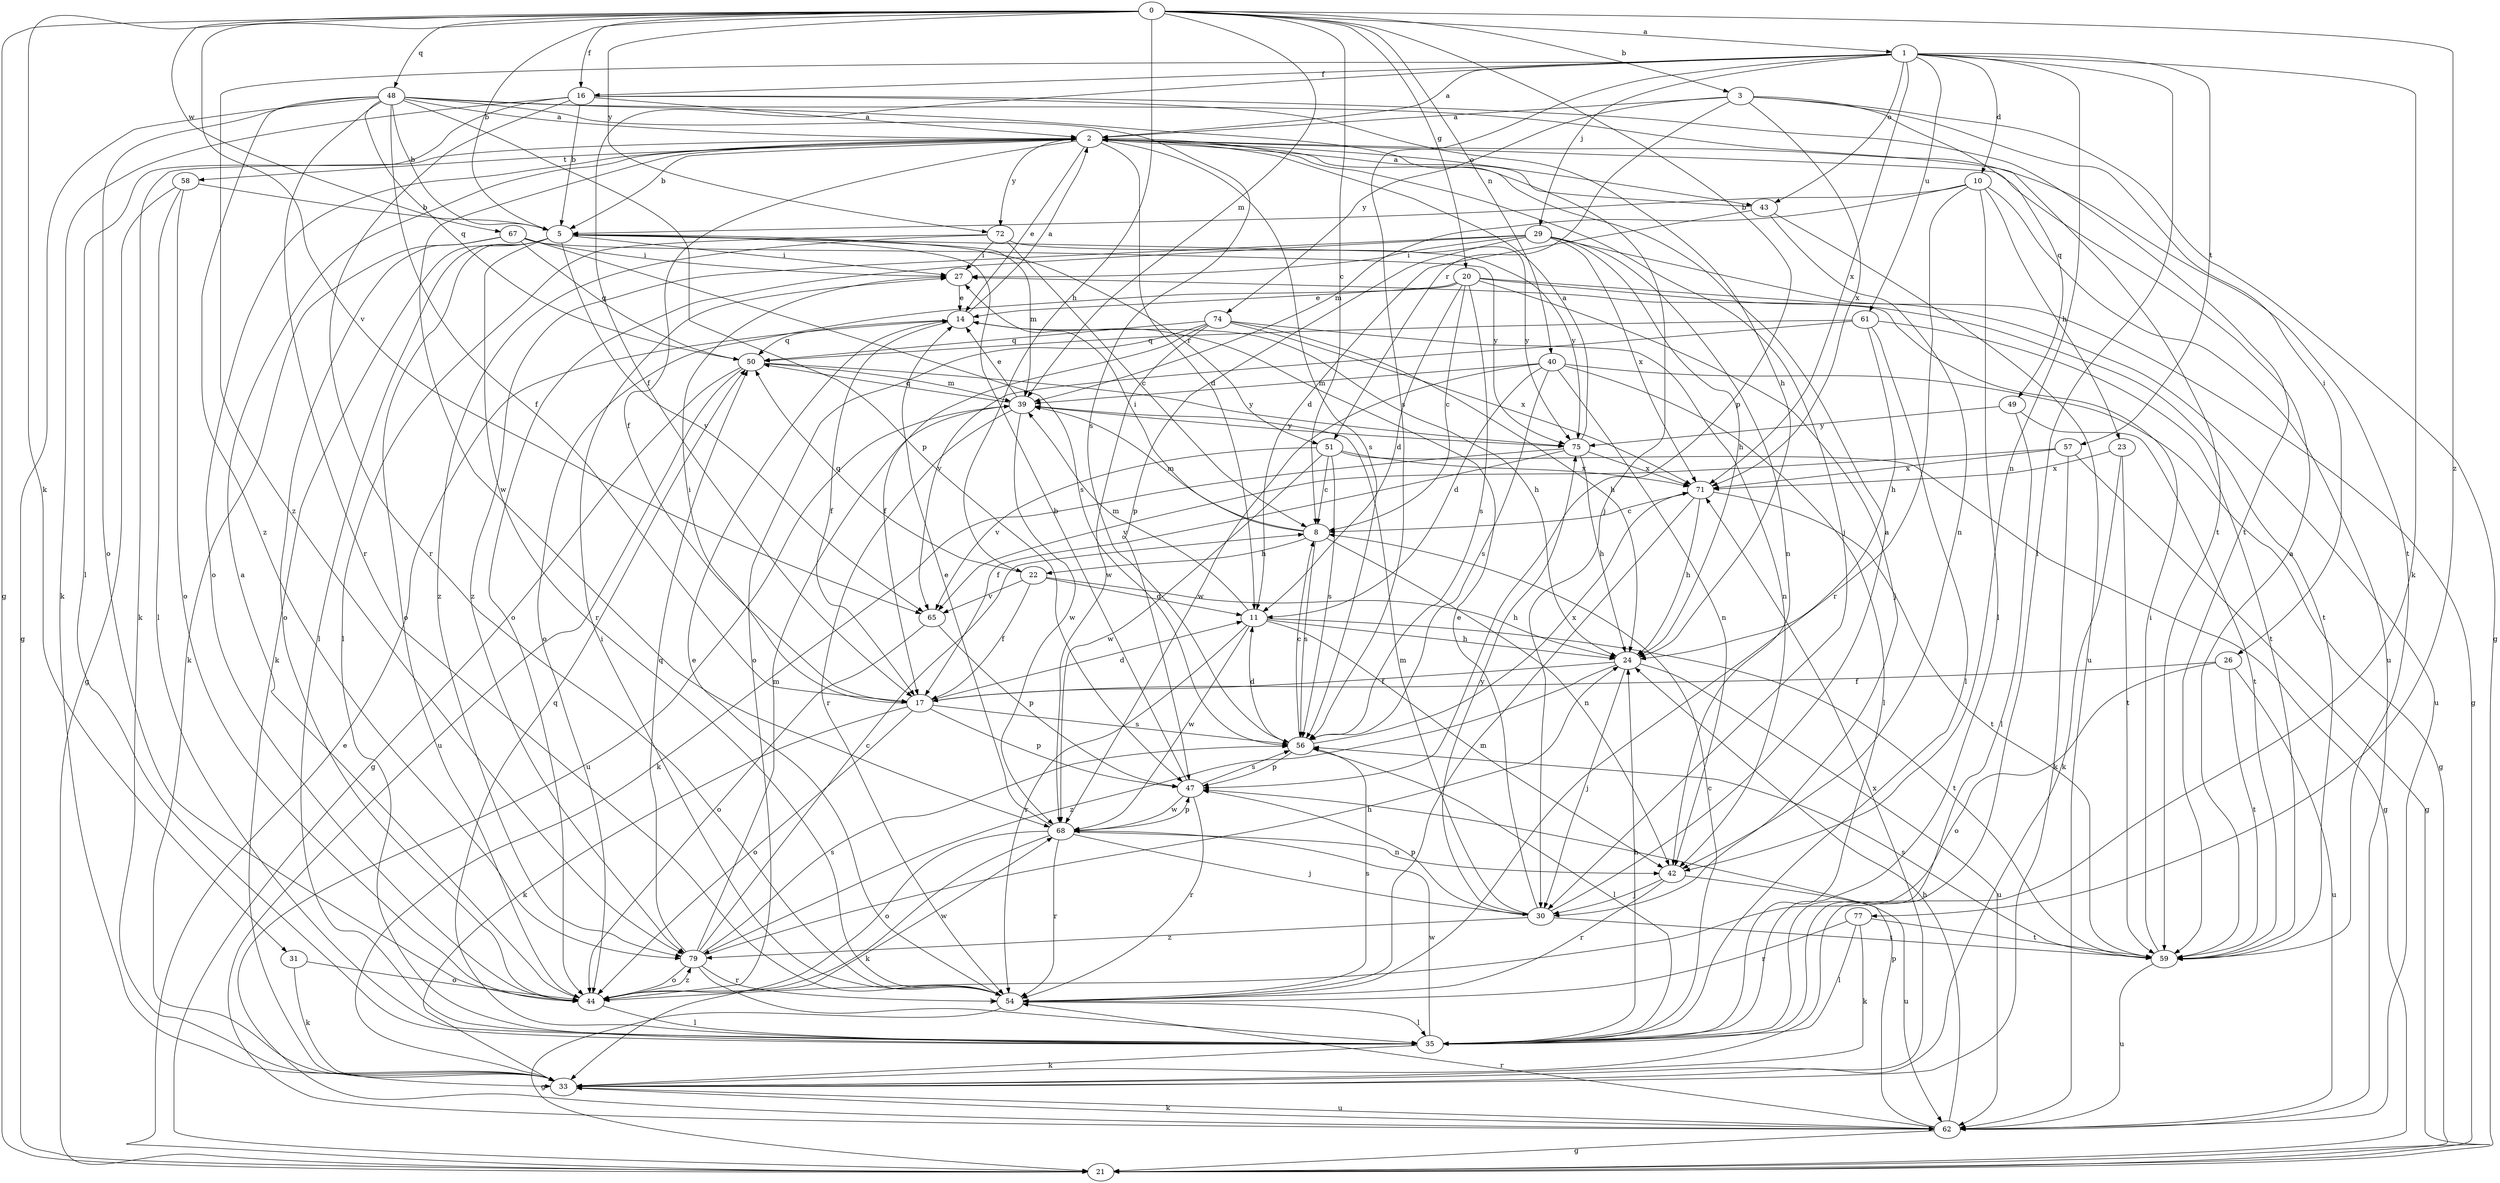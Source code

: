 strict digraph  {
0;
1;
2;
3;
5;
8;
10;
11;
14;
16;
17;
20;
21;
22;
23;
24;
26;
27;
29;
30;
31;
33;
35;
39;
40;
42;
43;
44;
47;
48;
49;
50;
51;
54;
56;
57;
58;
59;
61;
62;
65;
67;
68;
71;
72;
74;
75;
77;
79;
0 -> 1  [label=a];
0 -> 3  [label=b];
0 -> 5  [label=b];
0 -> 8  [label=c];
0 -> 16  [label=f];
0 -> 20  [label=g];
0 -> 21  [label=g];
0 -> 22  [label=h];
0 -> 31  [label=k];
0 -> 39  [label=m];
0 -> 40  [label=n];
0 -> 47  [label=p];
0 -> 48  [label=q];
0 -> 65  [label=v];
0 -> 67  [label=w];
0 -> 72  [label=y];
0 -> 77  [label=z];
1 -> 2  [label=a];
1 -> 10  [label=d];
1 -> 16  [label=f];
1 -> 17  [label=f];
1 -> 29  [label=j];
1 -> 33  [label=k];
1 -> 35  [label=l];
1 -> 42  [label=n];
1 -> 43  [label=o];
1 -> 56  [label=s];
1 -> 57  [label=t];
1 -> 61  [label=u];
1 -> 71  [label=x];
1 -> 79  [label=z];
2 -> 5  [label=b];
2 -> 11  [label=d];
2 -> 14  [label=e];
2 -> 17  [label=f];
2 -> 30  [label=j];
2 -> 33  [label=k];
2 -> 43  [label=o];
2 -> 44  [label=o];
2 -> 56  [label=s];
2 -> 58  [label=t];
2 -> 59  [label=t];
2 -> 68  [label=w];
2 -> 72  [label=y];
3 -> 2  [label=a];
3 -> 21  [label=g];
3 -> 26  [label=i];
3 -> 49  [label=q];
3 -> 51  [label=r];
3 -> 71  [label=x];
3 -> 74  [label=y];
5 -> 27  [label=i];
5 -> 33  [label=k];
5 -> 35  [label=l];
5 -> 39  [label=m];
5 -> 44  [label=o];
5 -> 51  [label=r];
5 -> 54  [label=r];
5 -> 65  [label=v];
5 -> 75  [label=y];
8 -> 22  [label=h];
8 -> 27  [label=i];
8 -> 39  [label=m];
8 -> 42  [label=n];
8 -> 56  [label=s];
10 -> 5  [label=b];
10 -> 23  [label=h];
10 -> 35  [label=l];
10 -> 39  [label=m];
10 -> 54  [label=r];
10 -> 62  [label=u];
11 -> 24  [label=h];
11 -> 39  [label=m];
11 -> 42  [label=n];
11 -> 54  [label=r];
11 -> 59  [label=t];
11 -> 68  [label=w];
14 -> 2  [label=a];
14 -> 17  [label=f];
14 -> 24  [label=h];
14 -> 50  [label=q];
16 -> 2  [label=a];
16 -> 5  [label=b];
16 -> 24  [label=h];
16 -> 33  [label=k];
16 -> 35  [label=l];
16 -> 54  [label=r];
16 -> 59  [label=t];
17 -> 11  [label=d];
17 -> 27  [label=i];
17 -> 33  [label=k];
17 -> 44  [label=o];
17 -> 47  [label=p];
17 -> 56  [label=s];
20 -> 8  [label=c];
20 -> 11  [label=d];
20 -> 14  [label=e];
20 -> 30  [label=j];
20 -> 44  [label=o];
20 -> 56  [label=s];
20 -> 59  [label=t];
20 -> 62  [label=u];
21 -> 14  [label=e];
22 -> 11  [label=d];
22 -> 17  [label=f];
22 -> 24  [label=h];
22 -> 50  [label=q];
22 -> 65  [label=v];
23 -> 33  [label=k];
23 -> 59  [label=t];
23 -> 71  [label=x];
24 -> 17  [label=f];
24 -> 30  [label=j];
24 -> 62  [label=u];
24 -> 79  [label=z];
26 -> 17  [label=f];
26 -> 44  [label=o];
26 -> 59  [label=t];
26 -> 62  [label=u];
27 -> 14  [label=e];
29 -> 21  [label=g];
29 -> 24  [label=h];
29 -> 27  [label=i];
29 -> 42  [label=n];
29 -> 44  [label=o];
29 -> 47  [label=p];
29 -> 71  [label=x];
29 -> 79  [label=z];
30 -> 2  [label=a];
30 -> 14  [label=e];
30 -> 39  [label=m];
30 -> 47  [label=p];
30 -> 59  [label=t];
30 -> 75  [label=y];
30 -> 79  [label=z];
31 -> 33  [label=k];
31 -> 44  [label=o];
33 -> 62  [label=u];
33 -> 71  [label=x];
35 -> 8  [label=c];
35 -> 24  [label=h];
35 -> 33  [label=k];
35 -> 50  [label=q];
35 -> 68  [label=w];
39 -> 14  [label=e];
39 -> 50  [label=q];
39 -> 54  [label=r];
39 -> 62  [label=u];
39 -> 68  [label=w];
39 -> 75  [label=y];
40 -> 11  [label=d];
40 -> 21  [label=g];
40 -> 35  [label=l];
40 -> 39  [label=m];
40 -> 42  [label=n];
40 -> 56  [label=s];
40 -> 68  [label=w];
42 -> 30  [label=j];
42 -> 54  [label=r];
42 -> 62  [label=u];
43 -> 2  [label=a];
43 -> 11  [label=d];
43 -> 42  [label=n];
43 -> 62  [label=u];
44 -> 2  [label=a];
44 -> 35  [label=l];
44 -> 68  [label=w];
44 -> 79  [label=z];
47 -> 5  [label=b];
47 -> 54  [label=r];
47 -> 56  [label=s];
47 -> 68  [label=w];
48 -> 2  [label=a];
48 -> 5  [label=b];
48 -> 17  [label=f];
48 -> 21  [label=g];
48 -> 30  [label=j];
48 -> 44  [label=o];
48 -> 47  [label=p];
48 -> 50  [label=q];
48 -> 54  [label=r];
48 -> 56  [label=s];
48 -> 59  [label=t];
48 -> 79  [label=z];
49 -> 35  [label=l];
49 -> 59  [label=t];
49 -> 75  [label=y];
50 -> 21  [label=g];
50 -> 39  [label=m];
50 -> 62  [label=u];
50 -> 75  [label=y];
51 -> 8  [label=c];
51 -> 21  [label=g];
51 -> 56  [label=s];
51 -> 65  [label=v];
51 -> 68  [label=w];
51 -> 71  [label=x];
54 -> 14  [label=e];
54 -> 21  [label=g];
54 -> 27  [label=i];
54 -> 35  [label=l];
54 -> 56  [label=s];
56 -> 8  [label=c];
56 -> 11  [label=d];
56 -> 35  [label=l];
56 -> 47  [label=p];
56 -> 71  [label=x];
57 -> 21  [label=g];
57 -> 33  [label=k];
57 -> 65  [label=v];
57 -> 71  [label=x];
58 -> 5  [label=b];
58 -> 21  [label=g];
58 -> 35  [label=l];
58 -> 44  [label=o];
59 -> 2  [label=a];
59 -> 27  [label=i];
59 -> 56  [label=s];
59 -> 62  [label=u];
61 -> 24  [label=h];
61 -> 35  [label=l];
61 -> 50  [label=q];
61 -> 59  [label=t];
61 -> 65  [label=v];
62 -> 21  [label=g];
62 -> 24  [label=h];
62 -> 33  [label=k];
62 -> 47  [label=p];
62 -> 54  [label=r];
65 -> 44  [label=o];
65 -> 47  [label=p];
67 -> 27  [label=i];
67 -> 33  [label=k];
67 -> 44  [label=o];
67 -> 50  [label=q];
67 -> 56  [label=s];
67 -> 75  [label=y];
68 -> 14  [label=e];
68 -> 30  [label=j];
68 -> 33  [label=k];
68 -> 42  [label=n];
68 -> 44  [label=o];
68 -> 47  [label=p];
68 -> 54  [label=r];
71 -> 8  [label=c];
71 -> 24  [label=h];
71 -> 54  [label=r];
71 -> 59  [label=t];
72 -> 8  [label=c];
72 -> 27  [label=i];
72 -> 35  [label=l];
72 -> 75  [label=y];
72 -> 79  [label=z];
74 -> 17  [label=f];
74 -> 24  [label=h];
74 -> 42  [label=n];
74 -> 44  [label=o];
74 -> 50  [label=q];
74 -> 68  [label=w];
74 -> 71  [label=x];
75 -> 2  [label=a];
75 -> 17  [label=f];
75 -> 24  [label=h];
75 -> 33  [label=k];
75 -> 71  [label=x];
77 -> 33  [label=k];
77 -> 35  [label=l];
77 -> 54  [label=r];
77 -> 59  [label=t];
79 -> 8  [label=c];
79 -> 24  [label=h];
79 -> 35  [label=l];
79 -> 39  [label=m];
79 -> 44  [label=o];
79 -> 50  [label=q];
79 -> 54  [label=r];
79 -> 56  [label=s];
}
